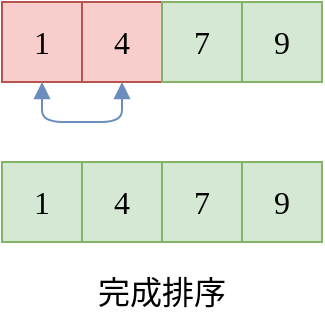 <mxfile version="24.2.5" type="device">
  <diagram name="Page-1" id="LznCcgv3BS2J9Vq8wZ48">
    <mxGraphModel dx="1434" dy="835" grid="1" gridSize="10" guides="1" tooltips="1" connect="1" arrows="1" fold="1" page="1" pageScale="1" pageWidth="850" pageHeight="1100" math="0" shadow="0">
      <root>
        <mxCell id="2uTVPKC6mBXRzxm8aPr7-0" />
        <mxCell id="2uTVPKC6mBXRzxm8aPr7-1" parent="2uTVPKC6mBXRzxm8aPr7-0" />
        <mxCell id="Btw7lg7nnHDqA9ZqbLAq-6" style="edgeStyle=orthogonalEdgeStyle;rounded=1;orthogonalLoop=1;jettySize=auto;html=1;shadow=0;strokeColor=#6c8ebf;strokeWidth=1;fontFamily=Ubuntu;fontSize=14;fontStyle=0;endArrow=block;endFill=1;fillColor=#dae8fc;entryX=0.5;entryY=1;entryDx=0;entryDy=0;exitX=0.5;exitY=1;exitDx=0;exitDy=0;startArrow=block;startFill=1;" parent="2uTVPKC6mBXRzxm8aPr7-1" source="Btw7lg7nnHDqA9ZqbLAq-4" edge="1">
          <mxGeometry relative="1" as="geometry">
            <mxPoint x="260" y="360" as="targetPoint" />
          </mxGeometry>
        </mxCell>
        <mxCell id="Btw7lg7nnHDqA9ZqbLAq-7" value="1" style="rounded=0;whiteSpace=wrap;html=1;shadow=0;strokeColor=#82b366;strokeWidth=1;fontFamily=Ubuntu;fontSize=16;fontStyle=0;fillColor=#d5e8d4;" parent="2uTVPKC6mBXRzxm8aPr7-1" vertex="1">
          <mxGeometry x="200" y="400" width="40" height="40" as="geometry" />
        </mxCell>
        <mxCell id="Btw7lg7nnHDqA9ZqbLAq-8" value="4" style="rounded=0;whiteSpace=wrap;html=1;shadow=0;strokeColor=#82b366;strokeWidth=1;fontFamily=Ubuntu;fontSize=16;fontStyle=0;fillColor=#d5e8d4;" parent="2uTVPKC6mBXRzxm8aPr7-1" vertex="1">
          <mxGeometry x="240" y="400" width="40" height="40" as="geometry" />
        </mxCell>
        <mxCell id="Btw7lg7nnHDqA9ZqbLAq-10" value="7" style="rounded=0;whiteSpace=wrap;html=1;shadow=0;strokeColor=#82b366;strokeWidth=1;fontFamily=Ubuntu;fontSize=16;fontStyle=0;fillColor=#d5e8d4;" parent="2uTVPKC6mBXRzxm8aPr7-1" vertex="1">
          <mxGeometry x="280" y="400" width="40" height="40" as="geometry" />
        </mxCell>
        <mxCell id="Btw7lg7nnHDqA9ZqbLAq-11" value="9" style="rounded=0;whiteSpace=wrap;html=1;shadow=0;strokeColor=#82b366;strokeWidth=1;fontFamily=Ubuntu;fontSize=16;fontStyle=0;fillColor=#d5e8d4;" parent="2uTVPKC6mBXRzxm8aPr7-1" vertex="1">
          <mxGeometry x="320" y="400" width="40" height="40" as="geometry" />
        </mxCell>
        <mxCell id="Btw7lg7nnHDqA9ZqbLAq-13" value="完成排序" style="text;html=1;align=center;verticalAlign=middle;whiteSpace=wrap;rounded=0;fontFamily=Ubuntu;fontSize=16;fontStyle=0;" parent="2uTVPKC6mBXRzxm8aPr7-1" vertex="1">
          <mxGeometry x="240" y="450" width="80" height="30" as="geometry" />
        </mxCell>
        <mxCell id="fcWY0xH2mGnNaVjLjNZD-0" value="1" style="rounded=0;whiteSpace=wrap;html=1;shadow=0;strokeColor=#b85450;strokeWidth=1;fontFamily=Ubuntu;fontSize=16;fontStyle=0;fillColor=#f8cecc;" vertex="1" parent="2uTVPKC6mBXRzxm8aPr7-1">
          <mxGeometry x="200" y="320" width="40" height="40" as="geometry" />
        </mxCell>
        <mxCell id="fcWY0xH2mGnNaVjLjNZD-6" style="edgeStyle=orthogonalEdgeStyle;rounded=1;orthogonalLoop=1;jettySize=auto;html=1;entryX=0.5;entryY=1;entryDx=0;entryDy=0;shadow=0;strokeColor=#6c8ebf;strokeWidth=1;fontFamily=Ubuntu;fontSize=14;fontStyle=0;endArrow=block;endFill=1;fillColor=#dae8fc;exitX=0.5;exitY=1;exitDx=0;exitDy=0;startArrow=block;startFill=1;" edge="1" parent="2uTVPKC6mBXRzxm8aPr7-1" source="fcWY0xH2mGnNaVjLjNZD-1" target="fcWY0xH2mGnNaVjLjNZD-0">
          <mxGeometry relative="1" as="geometry" />
        </mxCell>
        <mxCell id="fcWY0xH2mGnNaVjLjNZD-1" value="4" style="rounded=0;whiteSpace=wrap;html=1;shadow=0;strokeColor=#b85450;strokeWidth=1;fontFamily=Ubuntu;fontSize=16;fontStyle=0;fillColor=#f8cecc;" vertex="1" parent="2uTVPKC6mBXRzxm8aPr7-1">
          <mxGeometry x="240" y="320" width="40" height="40" as="geometry" />
        </mxCell>
        <mxCell id="fcWY0xH2mGnNaVjLjNZD-2" value="7" style="rounded=0;whiteSpace=wrap;html=1;shadow=0;strokeColor=#82b366;strokeWidth=1;fontFamily=Ubuntu;fontSize=16;fontStyle=0;fillColor=#d5e8d4;" vertex="1" parent="2uTVPKC6mBXRzxm8aPr7-1">
          <mxGeometry x="280" y="320" width="40" height="40" as="geometry" />
        </mxCell>
        <mxCell id="fcWY0xH2mGnNaVjLjNZD-3" value="9" style="rounded=0;whiteSpace=wrap;html=1;shadow=0;strokeColor=#82b366;strokeWidth=1;fontFamily=Ubuntu;fontSize=16;fontStyle=0;fillColor=#d5e8d4;" vertex="1" parent="2uTVPKC6mBXRzxm8aPr7-1">
          <mxGeometry x="320" y="320" width="40" height="40" as="geometry" />
        </mxCell>
      </root>
    </mxGraphModel>
  </diagram>
</mxfile>
